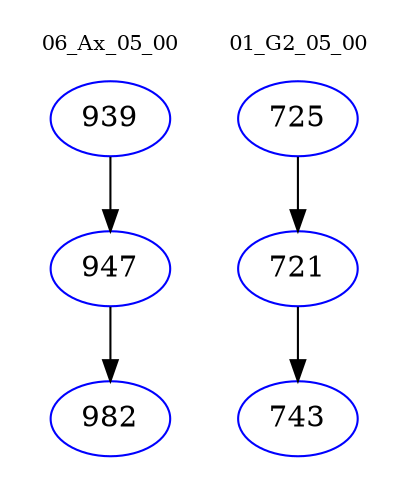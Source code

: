 digraph{
subgraph cluster_0 {
color = white
label = "06_Ax_05_00";
fontsize=10;
T0_939 [label="939", color="blue"]
T0_939 -> T0_947 [color="black"]
T0_947 [label="947", color="blue"]
T0_947 -> T0_982 [color="black"]
T0_982 [label="982", color="blue"]
}
subgraph cluster_1 {
color = white
label = "01_G2_05_00";
fontsize=10;
T1_725 [label="725", color="blue"]
T1_725 -> T1_721 [color="black"]
T1_721 [label="721", color="blue"]
T1_721 -> T1_743 [color="black"]
T1_743 [label="743", color="blue"]
}
}
